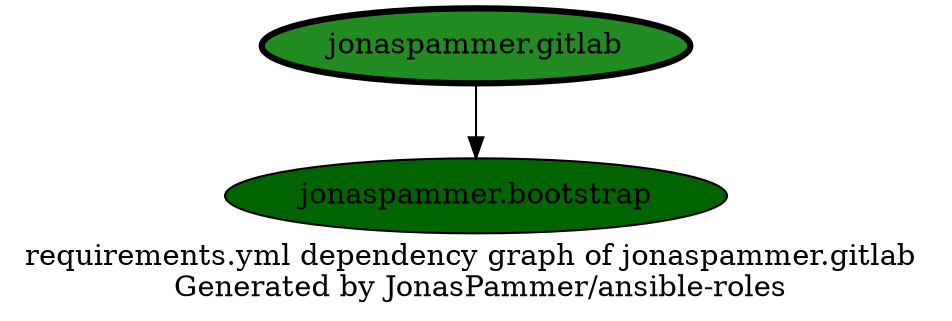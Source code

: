 // This file is generated from `templates/dependencies_single.adoc.jinja2` by Github CI, all local changes will be lost eventually.
digraph hierarchy {
  label = "requirements.yml dependency graph of jonaspammer.gitlab \n Generated by JonasPammer/ansible-roles" ;
  overlap=false

  {
    "jonaspammer.gitlab" [fillcolor=forestgreen style=filled penwidth=3]
    "jonaspammer.bootstrap" [fillcolor=darkgreen style=filled ]
  }


  "jonaspammer.gitlab" -> {"jonaspammer.bootstrap"}
}